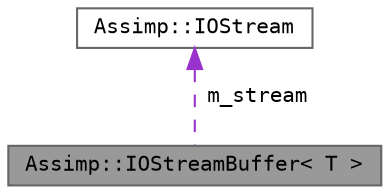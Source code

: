 digraph "Assimp::IOStreamBuffer&lt; T &gt;"
{
 // LATEX_PDF_SIZE
  bgcolor="transparent";
  edge [fontname=Terminal,fontsize=10,labelfontname=Helvetica,labelfontsize=10];
  node [fontname=Terminal,fontsize=10,shape=box,height=0.2,width=0.4];
  Node1 [label="Assimp::IOStreamBuffer\< T \>",height=0.2,width=0.4,color="gray40", fillcolor="grey60", style="filled", fontcolor="black",tooltip=" "];
  Node2 -> Node1 [dir="back",color="darkorchid3",style="dashed",label=" m_stream" ];
  Node2 [label="Assimp::IOStream",height=0.2,width=0.4,color="gray40", fillcolor="white", style="filled",URL="$class_assimp_1_1_i_o_stream.html",tooltip="CPP-API: Class to handle file I/O for C++."];
}
